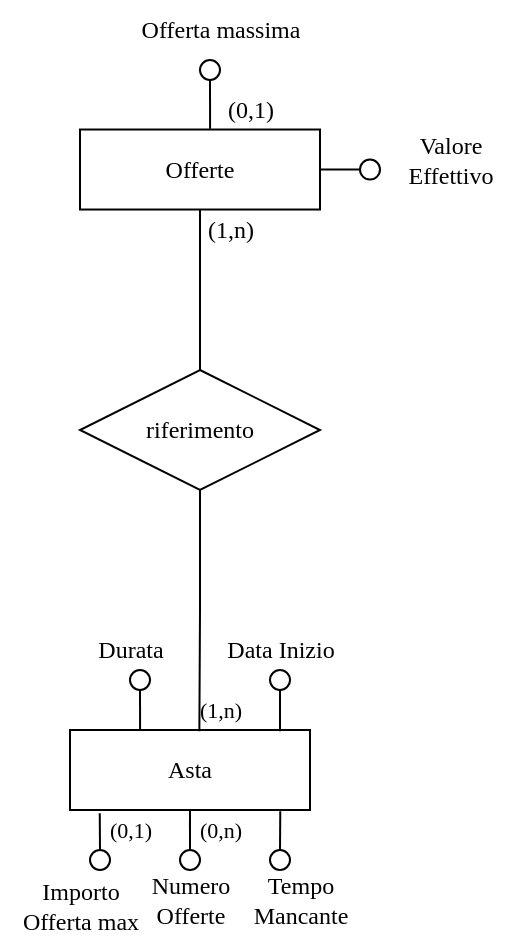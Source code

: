 <mxfile version="27.0.6">
  <diagram id="R2lEEEUBdFMjLlhIrx00" name="Page-1">
    <mxGraphModel dx="1477" dy="771" grid="1" gridSize="10" guides="1" tooltips="1" connect="1" arrows="1" fold="1" page="1" pageScale="1" pageWidth="850" pageHeight="1100" math="0" shadow="0" extFonts="Permanent Marker^https://fonts.googleapis.com/css?family=Permanent+Marker">
      <root>
        <mxCell id="0" />
        <mxCell id="1" parent="0" />
        <mxCell id="TivQvbE9Mrv6dux7sMh1-2" value="" style="ellipse;whiteSpace=wrap;html=1;aspect=fixed;fontFamily=Times New Roman;" vertex="1" parent="1">
          <mxGeometry x="325" y="335" width="10" height="10" as="geometry" />
        </mxCell>
        <mxCell id="TivQvbE9Mrv6dux7sMh1-3" style="edgeStyle=orthogonalEdgeStyle;rounded=0;orthogonalLoop=1;jettySize=auto;html=1;exitX=0.5;exitY=1;exitDx=0;exitDy=0;endArrow=none;startFill=0;" edge="1" parent="1" source="TivQvbE9Mrv6dux7sMh1-4">
          <mxGeometry relative="1" as="geometry">
            <mxPoint x="354.977" y="415" as="targetPoint" />
          </mxGeometry>
        </mxCell>
        <mxCell id="TivQvbE9Mrv6dux7sMh1-4" value="&lt;font&gt;Asta&lt;/font&gt;" style="whiteSpace=wrap;html=1;align=center;fontFamily=Times New Roman;" vertex="1" parent="1">
          <mxGeometry x="295" y="365" width="120" height="40" as="geometry" />
        </mxCell>
        <mxCell id="TivQvbE9Mrv6dux7sMh1-5" value="&lt;font&gt;Importo&lt;/font&gt;&lt;div&gt;&lt;font&gt;Offerta max&lt;/font&gt;&lt;/div&gt;" style="text;html=1;align=center;verticalAlign=middle;resizable=0;points=[];autosize=1;strokeColor=none;fillColor=none;fontFamily=Times New Roman;fontSize=12;fontColor=default;labelBackgroundColor=default;" vertex="1" parent="1">
          <mxGeometry x="260" y="433" width="80" height="40" as="geometry" />
        </mxCell>
        <mxCell id="TivQvbE9Mrv6dux7sMh1-6" style="edgeStyle=orthogonalEdgeStyle;rounded=0;orthogonalLoop=1;jettySize=auto;html=1;exitX=0.5;exitY=0;exitDx=0;exitDy=0;entryX=0.25;entryY=1;entryDx=0;entryDy=0;endArrow=none;startFill=0;fontFamily=Times New Roman;" edge="1" parent="1" source="TivQvbE9Mrv6dux7sMh1-7">
          <mxGeometry relative="1" as="geometry">
            <mxPoint x="355" y="410" as="targetPoint" />
          </mxGeometry>
        </mxCell>
        <mxCell id="TivQvbE9Mrv6dux7sMh1-7" value="" style="ellipse;whiteSpace=wrap;html=1;aspect=fixed;fontFamily=Times New Roman;" vertex="1" parent="1">
          <mxGeometry x="350" y="425" width="10" height="10" as="geometry" />
        </mxCell>
        <mxCell id="TivQvbE9Mrv6dux7sMh1-8" value="" style="ellipse;whiteSpace=wrap;html=1;aspect=fixed;fontFamily=Times New Roman;" vertex="1" parent="1">
          <mxGeometry x="395" y="425" width="10" height="10" as="geometry" />
        </mxCell>
        <mxCell id="TivQvbE9Mrv6dux7sMh1-9" value="" style="ellipse;whiteSpace=wrap;html=1;aspect=fixed;fontFamily=Times New Roman;" vertex="1" parent="1">
          <mxGeometry x="305" y="425" width="10" height="10" as="geometry" />
        </mxCell>
        <mxCell id="TivQvbE9Mrv6dux7sMh1-10" value="&lt;font&gt;Numero&lt;br&gt;Offerte&lt;/font&gt;" style="text;html=1;align=center;verticalAlign=middle;resizable=0;points=[];autosize=1;strokeColor=none;fillColor=none;fontFamily=Times New Roman;fontSize=12;fontColor=default;labelBackgroundColor=default;" vertex="1" parent="1">
          <mxGeometry x="325" y="430" width="60" height="40" as="geometry" />
        </mxCell>
        <mxCell id="TivQvbE9Mrv6dux7sMh1-11" value="&lt;font&gt;Tempo&lt;/font&gt;&lt;div&gt;&lt;font&gt;Mancante&lt;/font&gt;&lt;/div&gt;" style="text;html=1;align=center;verticalAlign=middle;resizable=0;points=[];autosize=1;strokeColor=none;fillColor=none;fontFamily=Times New Roman;fontSize=12;fontColor=default;labelBackgroundColor=default;" vertex="1" parent="1">
          <mxGeometry x="375" y="430" width="70" height="40" as="geometry" />
        </mxCell>
        <mxCell id="TivQvbE9Mrv6dux7sMh1-32" value="&lt;font&gt;(1,n)&lt;/font&gt;" style="text;html=1;align=center;verticalAlign=middle;resizable=0;points=[];autosize=1;strokeColor=none;fillColor=none;fontFamily=Times New Roman;fontSize=11;fontColor=default;labelBackgroundColor=default;" vertex="1" parent="1">
          <mxGeometry x="350" y="340" width="40" height="30" as="geometry" />
        </mxCell>
        <mxCell id="TivQvbE9Mrv6dux7sMh1-33" value="" style="ellipse;whiteSpace=wrap;html=1;aspect=fixed;fontFamily=Times New Roman;" vertex="1" parent="1">
          <mxGeometry x="395" y="335" width="10" height="10" as="geometry" />
        </mxCell>
        <mxCell id="TivQvbE9Mrv6dux7sMh1-34" style="edgeStyle=orthogonalEdgeStyle;shape=connector;rounded=0;orthogonalLoop=1;jettySize=auto;html=1;exitX=0.5;exitY=1;exitDx=0;exitDy=0;entryX=0.875;entryY=0.015;entryDx=0;entryDy=0;entryPerimeter=0;strokeColor=default;align=center;verticalAlign=middle;fontFamily=Times New Roman;fontSize=11;fontColor=default;labelBackgroundColor=default;startFill=0;endArrow=none;" edge="1" parent="1" source="TivQvbE9Mrv6dux7sMh1-33" target="TivQvbE9Mrv6dux7sMh1-4">
          <mxGeometry relative="1" as="geometry" />
        </mxCell>
        <mxCell id="TivQvbE9Mrv6dux7sMh1-35" style="edgeStyle=orthogonalEdgeStyle;shape=connector;rounded=0;orthogonalLoop=1;jettySize=auto;html=1;exitX=0.5;exitY=1;exitDx=0;exitDy=0;entryX=0.292;entryY=0;entryDx=0;entryDy=0;entryPerimeter=0;strokeColor=default;align=center;verticalAlign=middle;fontFamily=Times New Roman;fontSize=11;fontColor=default;labelBackgroundColor=default;startFill=0;endArrow=none;" edge="1" parent="1" source="TivQvbE9Mrv6dux7sMh1-2" target="TivQvbE9Mrv6dux7sMh1-4">
          <mxGeometry relative="1" as="geometry" />
        </mxCell>
        <mxCell id="TivQvbE9Mrv6dux7sMh1-36" value="&lt;font&gt;Durata&lt;/font&gt;" style="text;html=1;align=center;verticalAlign=middle;resizable=0;points=[];autosize=1;strokeColor=none;fillColor=none;fontFamily=Times New Roman;fontSize=12;fontColor=default;labelBackgroundColor=default;" vertex="1" parent="1">
          <mxGeometry x="295" y="310" width="60" height="30" as="geometry" />
        </mxCell>
        <mxCell id="TivQvbE9Mrv6dux7sMh1-37" value="&lt;font&gt;Data Inizio&lt;/font&gt;" style="text;html=1;align=center;verticalAlign=middle;resizable=0;points=[];autosize=1;strokeColor=none;fillColor=none;fontFamily=Times New Roman;fontSize=12;fontColor=default;labelBackgroundColor=default;" vertex="1" parent="1">
          <mxGeometry x="360" y="310" width="80" height="30" as="geometry" />
        </mxCell>
        <mxCell id="TivQvbE9Mrv6dux7sMh1-45" style="edgeStyle=orthogonalEdgeStyle;rounded=0;orthogonalLoop=1;jettySize=auto;html=1;exitX=0.5;exitY=0;exitDx=0;exitDy=0;entryX=0.669;entryY=1.015;entryDx=0;entryDy=0;entryPerimeter=0;endArrow=none;startFill=0;fontFamily=Times New Roman;" edge="1" parent="1" source="TivQvbE9Mrv6dux7sMh1-8">
          <mxGeometry relative="1" as="geometry">
            <mxPoint x="400.14" y="405.6" as="targetPoint" />
          </mxGeometry>
        </mxCell>
        <mxCell id="TivQvbE9Mrv6dux7sMh1-46" style="edgeStyle=orthogonalEdgeStyle;rounded=0;orthogonalLoop=1;jettySize=auto;html=1;exitX=0.5;exitY=0;exitDx=0;exitDy=0;entryX=0.124;entryY=1.042;entryDx=0;entryDy=0;entryPerimeter=0;endArrow=none;startFill=0;" edge="1" parent="1" source="TivQvbE9Mrv6dux7sMh1-9" target="TivQvbE9Mrv6dux7sMh1-4">
          <mxGeometry relative="1" as="geometry" />
        </mxCell>
        <mxCell id="TivQvbE9Mrv6dux7sMh1-47" value="(0,n)" style="text;html=1;align=center;verticalAlign=middle;resizable=0;points=[];autosize=1;strokeColor=none;fillColor=none;fontFamily=Times New Roman;fontSize=11;fontColor=default;labelBackgroundColor=default;" vertex="1" parent="1">
          <mxGeometry x="350" y="400" width="40" height="30" as="geometry" />
        </mxCell>
        <mxCell id="TivQvbE9Mrv6dux7sMh1-48" value="(0,1)" style="text;html=1;align=center;verticalAlign=middle;resizable=0;points=[];autosize=1;strokeColor=none;fillColor=none;fontFamily=Times New Roman;fontSize=11;fontColor=default;labelBackgroundColor=default;" vertex="1" parent="1">
          <mxGeometry x="305" y="400" width="40" height="30" as="geometry" />
        </mxCell>
        <mxCell id="TivQvbE9Mrv6dux7sMh1-49" value="" style="ellipse;whiteSpace=wrap;html=1;aspect=fixed;fontFamily=Times New Roman;" vertex="1" parent="1">
          <mxGeometry x="360" y="30" width="10" height="10" as="geometry" />
        </mxCell>
        <mxCell id="TivQvbE9Mrv6dux7sMh1-50" style="edgeStyle=orthogonalEdgeStyle;shape=connector;rounded=0;orthogonalLoop=1;jettySize=auto;html=1;exitX=0.5;exitY=1;exitDx=0;exitDy=0;entryX=0.5;entryY=0;entryDx=0;entryDy=0;strokeColor=default;align=center;verticalAlign=middle;fontFamily=Times New Roman;fontSize=11;fontColor=default;labelBackgroundColor=default;startFill=0;endArrow=none;" edge="1" parent="1" source="TivQvbE9Mrv6dux7sMh1-51" target="TivQvbE9Mrv6dux7sMh1-54">
          <mxGeometry relative="1" as="geometry" />
        </mxCell>
        <mxCell id="TivQvbE9Mrv6dux7sMh1-51" value="&lt;font&gt;Offerte&lt;/font&gt;" style="whiteSpace=wrap;html=1;align=center;fontFamily=Times New Roman;" vertex="1" parent="1">
          <mxGeometry x="300" y="64.76" width="120" height="40" as="geometry" />
        </mxCell>
        <mxCell id="TivQvbE9Mrv6dux7sMh1-52" style="edgeStyle=orthogonalEdgeStyle;shape=connector;rounded=0;orthogonalLoop=1;jettySize=auto;html=1;exitX=0;exitY=0.5;exitDx=0;exitDy=0;entryX=1;entryY=0.5;entryDx=0;entryDy=0;strokeColor=default;align=center;verticalAlign=middle;fontFamily=Times New Roman;fontSize=11;fontColor=default;labelBackgroundColor=default;startFill=0;endArrow=none;" edge="1" parent="1" source="TivQvbE9Mrv6dux7sMh1-53" target="TivQvbE9Mrv6dux7sMh1-51">
          <mxGeometry relative="1" as="geometry" />
        </mxCell>
        <mxCell id="TivQvbE9Mrv6dux7sMh1-53" value="" style="ellipse;whiteSpace=wrap;html=1;aspect=fixed;fontFamily=Times New Roman;" vertex="1" parent="1">
          <mxGeometry x="440" y="79.76" width="10" height="10" as="geometry" />
        </mxCell>
        <mxCell id="TivQvbE9Mrv6dux7sMh1-54" value="&lt;font&gt;riferimento&lt;/font&gt;" style="shape=rhombus;perimeter=rhombusPerimeter;whiteSpace=wrap;html=1;align=center;fontFamily=Times New Roman;" vertex="1" parent="1">
          <mxGeometry x="300" y="185" width="120" height="60" as="geometry" />
        </mxCell>
        <mxCell id="TivQvbE9Mrv6dux7sMh1-56" style="edgeStyle=orthogonalEdgeStyle;shape=connector;rounded=0;orthogonalLoop=1;jettySize=auto;html=1;exitX=0.5;exitY=1;exitDx=0;exitDy=0;strokeColor=default;align=center;verticalAlign=middle;fontFamily=Times New Roman;fontSize=11;fontColor=default;labelBackgroundColor=default;startFill=0;endArrow=none;entryX=0.542;entryY=-0.01;entryDx=0;entryDy=0;entryPerimeter=0;" edge="1" parent="1" source="TivQvbE9Mrv6dux7sMh1-49" target="TivQvbE9Mrv6dux7sMh1-51">
          <mxGeometry relative="1" as="geometry">
            <mxPoint x="365" y="60" as="targetPoint" />
          </mxGeometry>
        </mxCell>
        <mxCell id="TivQvbE9Mrv6dux7sMh1-57" value="&lt;font&gt;Offerta massima&lt;br&gt;&lt;/font&gt;" style="text;html=1;align=center;verticalAlign=middle;resizable=0;points=[];autosize=1;strokeColor=none;fillColor=none;fontFamily=Times New Roman;fontSize=12;fontColor=default;labelBackgroundColor=default;" vertex="1" parent="1">
          <mxGeometry x="320" width="100" height="30" as="geometry" />
        </mxCell>
        <mxCell id="TivQvbE9Mrv6dux7sMh1-58" value="&lt;font&gt;(0,1)&lt;/font&gt;" style="text;html=1;align=center;verticalAlign=middle;resizable=0;points=[];autosize=1;strokeColor=none;fillColor=none;fontSize=12;fontFamily=Times New Roman;" vertex="1" parent="1">
          <mxGeometry x="360" y="40.4" width="50" height="30" as="geometry" />
        </mxCell>
        <mxCell id="TivQvbE9Mrv6dux7sMh1-60" value="&lt;font&gt;(1,n)&lt;/font&gt;" style="text;html=1;align=center;verticalAlign=middle;resizable=0;points=[];autosize=1;strokeColor=none;fillColor=none;fontFamily=Times New Roman;fontSize=12;fontColor=default;labelBackgroundColor=default;" vertex="1" parent="1">
          <mxGeometry x="350" y="99.76" width="50" height="30" as="geometry" />
        </mxCell>
        <mxCell id="TivQvbE9Mrv6dux7sMh1-64" style="edgeStyle=orthogonalEdgeStyle;rounded=0;orthogonalLoop=1;jettySize=auto;html=1;exitX=0.5;exitY=1;exitDx=0;exitDy=0;entryX=0.539;entryY=0.015;entryDx=0;entryDy=0;entryPerimeter=0;endArrow=none;startFill=0;" edge="1" parent="1" source="TivQvbE9Mrv6dux7sMh1-54" target="TivQvbE9Mrv6dux7sMh1-4">
          <mxGeometry relative="1" as="geometry" />
        </mxCell>
        <mxCell id="TivQvbE9Mrv6dux7sMh1-65" value="&lt;span style=&quot;color: rgba(0, 0, 0, 0); font-family: monospace; font-size: 0px; text-align: start;&quot;&gt;%3CmxGraphModel%3E%3Croot%3E%3CmxCell%20id%3D%220%22%2F%3E%3CmxCell%20id%3D%221%22%20parent%3D%220%22%2F%3E%3CmxCell%20id%3D%222%22%20value%3D%22%26lt%3Bfont%26gt%3BValore%26lt%3Bbr%26gt%3BEffettivo%26lt%3B%2Ffont%26gt%3B%22%20style%3D%22text%3Bhtml%3D1%3Balign%3Dcenter%3BverticalAlign%3Dmiddle%3Bresizable%3D0%3Bpoints%3D%5B%5D%3Bautosize%3D1%3BstrokeColor%3Dnone%3BfillColor%3Dnone%3BfontFamily%3DTimes%20New%20Roman%3BfontSize%3D12%3BfontColor%3Ddefault%3BlabelBackgroundColor%3Ddefault%3B%22%20vertex%3D%221%22%20parent%3D%221%22%3E%3CmxGeometry%20x%3D%22-60%22%20y%3D%22369.76%22%20width%3D%2270%22%20height%3D%2240%22%20as%3D%22geometry%22%2F%3E%3C%2FmxCell%3E%3C%2Froot%3E%3C%2FmxGraphModel%3E&lt;/span&gt;" style="text;html=1;align=center;verticalAlign=middle;resizable=0;points=[];autosize=1;strokeColor=none;fillColor=none;" vertex="1" parent="1">
          <mxGeometry x="460" y="78" width="20" height="30" as="geometry" />
        </mxCell>
        <mxCell id="TivQvbE9Mrv6dux7sMh1-66" value="&lt;font&gt;Valore&lt;br&gt;Effettivo&lt;/font&gt;" style="text;html=1;align=center;verticalAlign=middle;resizable=0;points=[];autosize=1;strokeColor=none;fillColor=none;fontFamily=Times New Roman;fontSize=12;fontColor=default;labelBackgroundColor=default;" vertex="1" parent="1">
          <mxGeometry x="450" y="59.76" width="70" height="40" as="geometry" />
        </mxCell>
      </root>
    </mxGraphModel>
  </diagram>
</mxfile>

